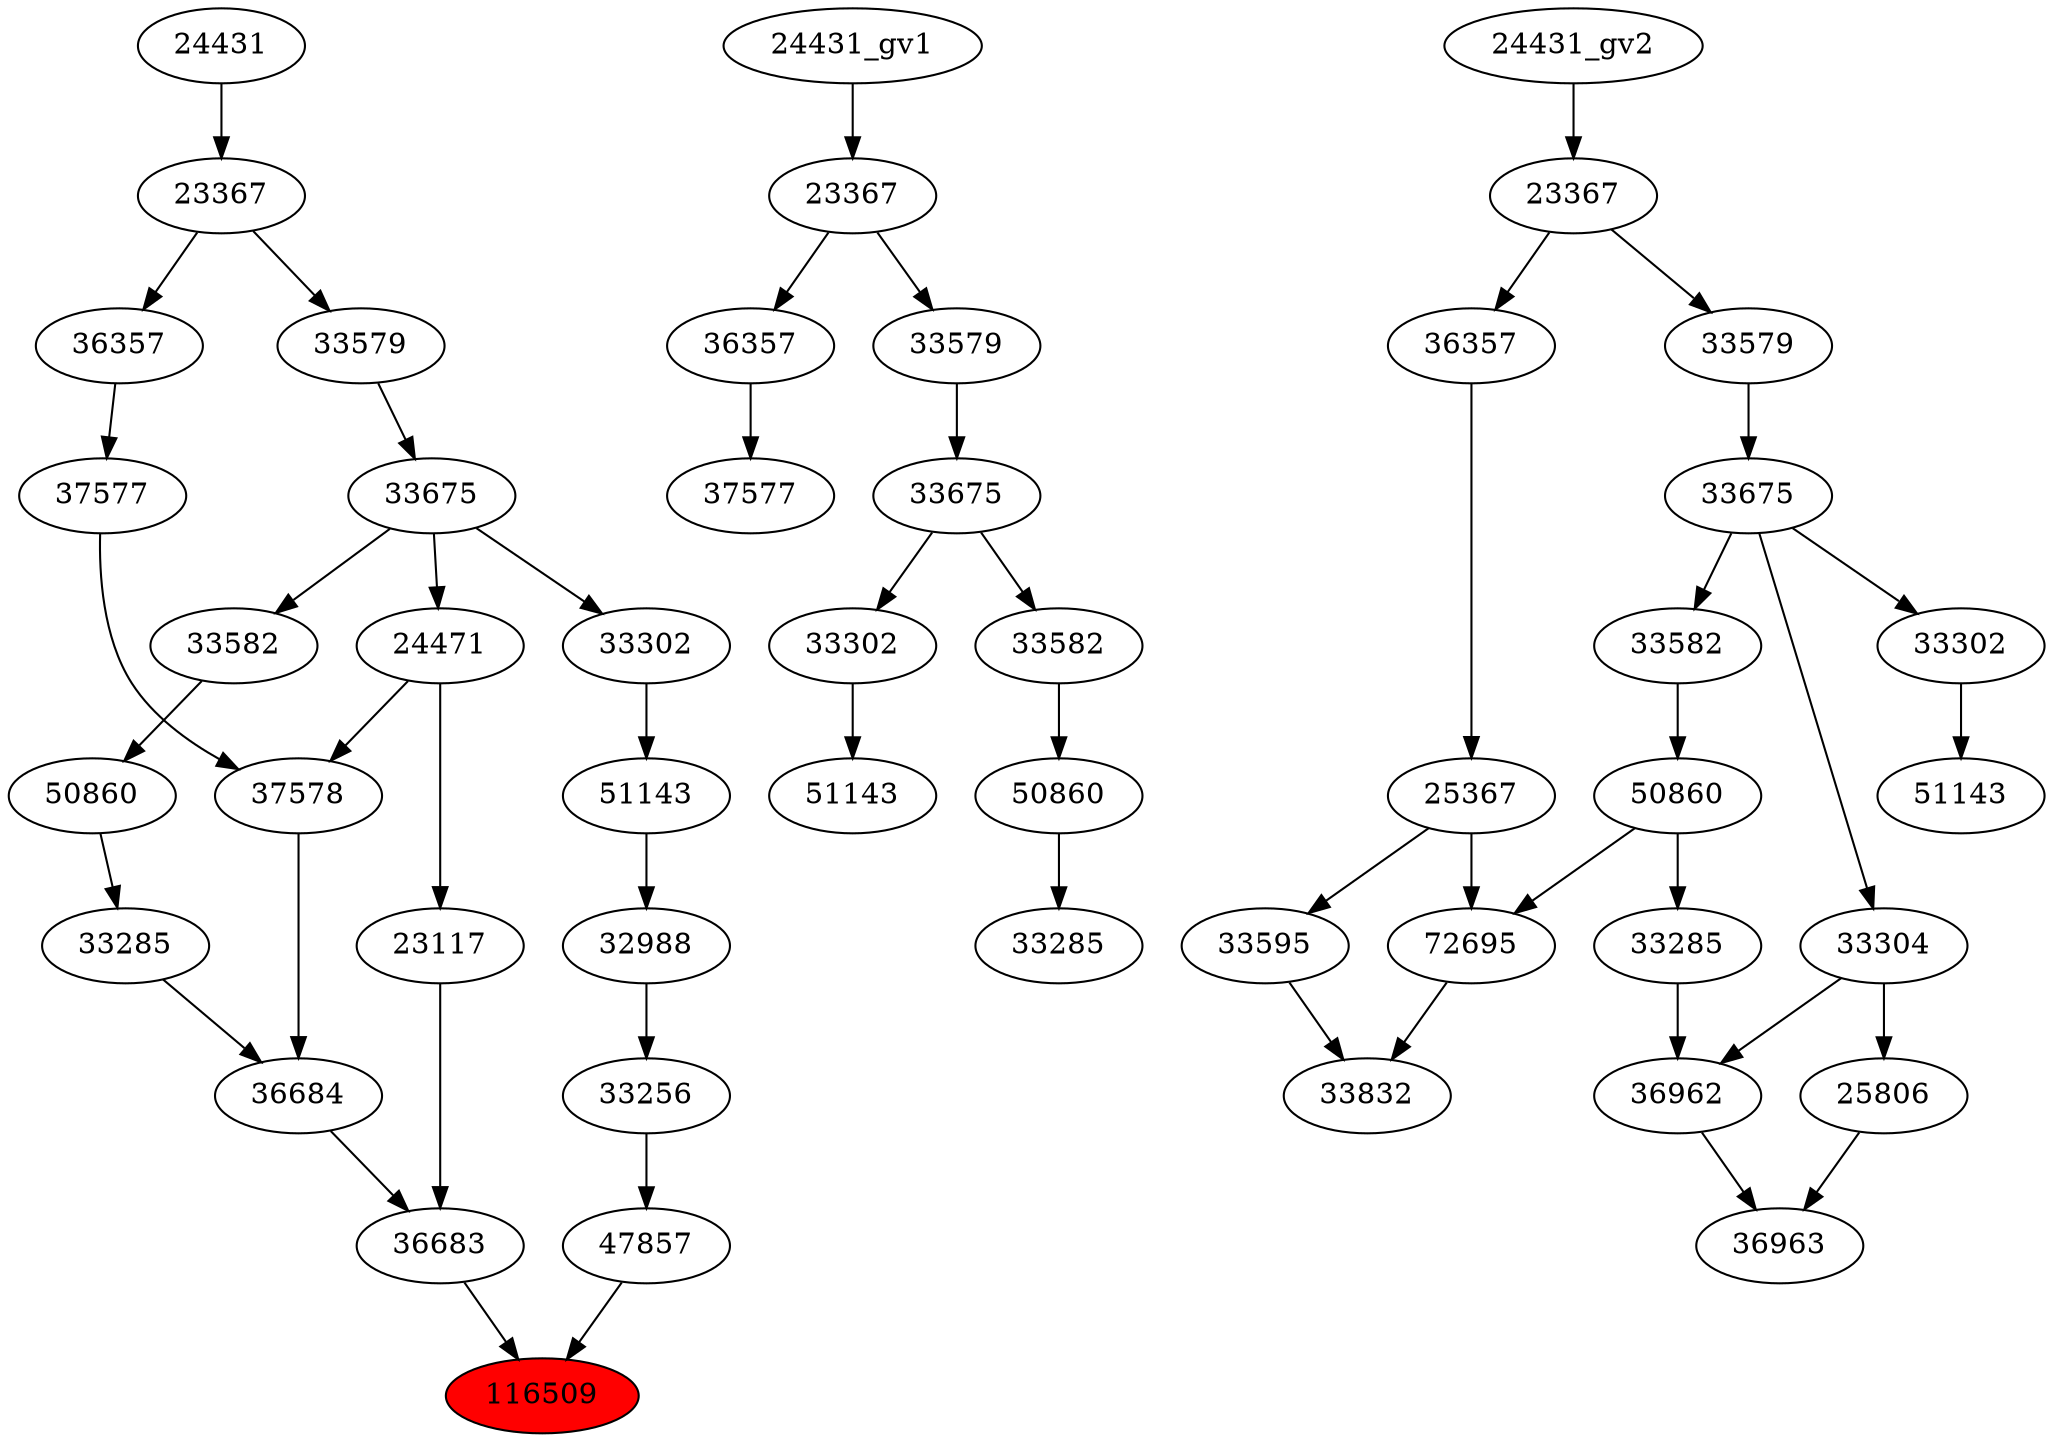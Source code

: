 strict digraph root {
	node [label="\N"];
	{
		node [fillcolor="",
			label="\N",
			style=""
		];
		116509		 [fillcolor=red,
			label=116509,
			style=filled];
		47857		 [label=47857];
		47857 -> 116509;
		36683		 [label=36683];
		36683 -> 116509;
		33256		 [label=33256];
		33256 -> 47857;
		36684		 [label=36684];
		36684 -> 36683;
		23117		 [label=23117];
		23117 -> 36683;
		32988		 [label=32988];
		32988 -> 33256;
		33285		 [label=33285];
		33285 -> 36684;
		37578		 [label=37578];
		37578 -> 36684;
		24471		 [label=24471];
		24471 -> 23117;
		24471 -> 37578;
		51143		 [label=51143];
		51143 -> 32988;
		50860		 [label=50860];
		50860 -> 33285;
		37577		 [label=37577];
		37577 -> 37578;
		33675		 [label=33675];
		33675 -> 24471;
		33302		 [label=33302];
		33675 -> 33302;
		33582		 [label=33582];
		33675 -> 33582;
		33302 -> 51143;
		33582 -> 50860;
		36357		 [label=36357];
		36357 -> 37577;
		33579		 [label=33579];
		33579 -> 33675;
		23367		 [label=23367];
		23367 -> 36357;
		23367 -> 33579;
		24431		 [label=24431];
		24431 -> 23367;
	}
	{
		node [label="\N"];
		"33285_gv1"		 [label=33285];
		"50860_gv1"		 [label=50860];
		"50860_gv1" -> "33285_gv1";
		"51143_gv1"		 [label=51143];
		"33302_gv1"		 [label=33302];
		"33302_gv1" -> "51143_gv1";
		"33582_gv1"		 [label=33582];
		"33582_gv1" -> "50860_gv1";
		"37577_gv1"		 [label=37577];
		"36357_gv1"		 [label=36357];
		"36357_gv1" -> "37577_gv1";
		"33675_gv1"		 [label=33675];
		"33675_gv1" -> "33302_gv1";
		"33675_gv1" -> "33582_gv1";
		"33579_gv1"		 [label=33579];
		"33579_gv1" -> "33675_gv1";
		"23367_gv1"		 [label=23367];
		"23367_gv1" -> "36357_gv1";
		"23367_gv1" -> "33579_gv1";
		"24431_gv1" -> "23367_gv1";
	}
	{
		node [label="\N"];
		36963		 [label=36963];
		36962		 [label=36962];
		36962 -> 36963;
		25806		 [label=25806];
		25806 -> 36963;
		"33285_gv2"		 [label=33285];
		"33285_gv2" -> 36962;
		"50860_gv2"		 [label=50860];
		"50860_gv2" -> "33285_gv2";
		72695		 [label=72695];
		"50860_gv2" -> 72695;
		33832		 [label=33832];
		72695 -> 33832;
		33595		 [label=33595];
		33595 -> 33832;
		"51143_gv2"		 [label=51143];
		"33302_gv2"		 [label=33302];
		"33302_gv2" -> "51143_gv2";
		33304		 [label=33304];
		33304 -> 36962;
		33304 -> 25806;
		"33582_gv2"		 [label=33582];
		"33582_gv2" -> "50860_gv2";
		25367		 [label=25367];
		25367 -> 72695;
		25367 -> 33595;
		"33675_gv2"		 [label=33675];
		"33675_gv2" -> "33302_gv2";
		"33675_gv2" -> 33304;
		"33675_gv2" -> "33582_gv2";
		"36357_gv2"		 [label=36357];
		"36357_gv2" -> 25367;
		"33579_gv2"		 [label=33579];
		"33579_gv2" -> "33675_gv2";
		"23367_gv2"		 [label=23367];
		"23367_gv2" -> "36357_gv2";
		"23367_gv2" -> "33579_gv2";
		"24431_gv2" -> "23367_gv2";
	}
}
